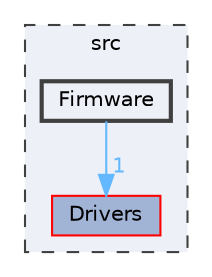 digraph "E:/Agustin/Escritorio/MCUexpresso/KitLPC845-C++/src/Firmware"
{
 // LATEX_PDF_SIZE
  bgcolor="transparent";
  edge [fontname=Helvetica,fontsize=10,labelfontname=Helvetica,labelfontsize=10];
  node [fontname=Helvetica,fontsize=10,shape=box,height=0.2,width=0.4];
  compound=true
  subgraph clusterdir_68267d1309a1af8e8297ef4c3efbcdba {
    graph [ bgcolor="#edf0f7", pencolor="grey25", label="src", fontname=Helvetica,fontsize=10 style="filled,dashed", URL="dir_68267d1309a1af8e8297ef4c3efbcdba.html",tooltip=""]
  dir_6b6158ffc10bb67e6b7d62eced5c0155 [label="Drivers", fillcolor="#a2b4d6", color="red", style="filled", URL="dir_6b6158ffc10bb67e6b7d62eced5c0155.html",tooltip=""];
  dir_096ebac6517dc1a98fd5318c47a7ccfa [label="Firmware", fillcolor="#edf0f7", color="grey25", style="filled,bold", URL="dir_096ebac6517dc1a98fd5318c47a7ccfa.html",tooltip=""];
  }
  dir_096ebac6517dc1a98fd5318c47a7ccfa->dir_6b6158ffc10bb67e6b7d62eced5c0155 [headlabel="1", labeldistance=1.5 headhref="dir_000027_000026.html" href="dir_000027_000026.html" color="steelblue1" fontcolor="steelblue1"];
}
